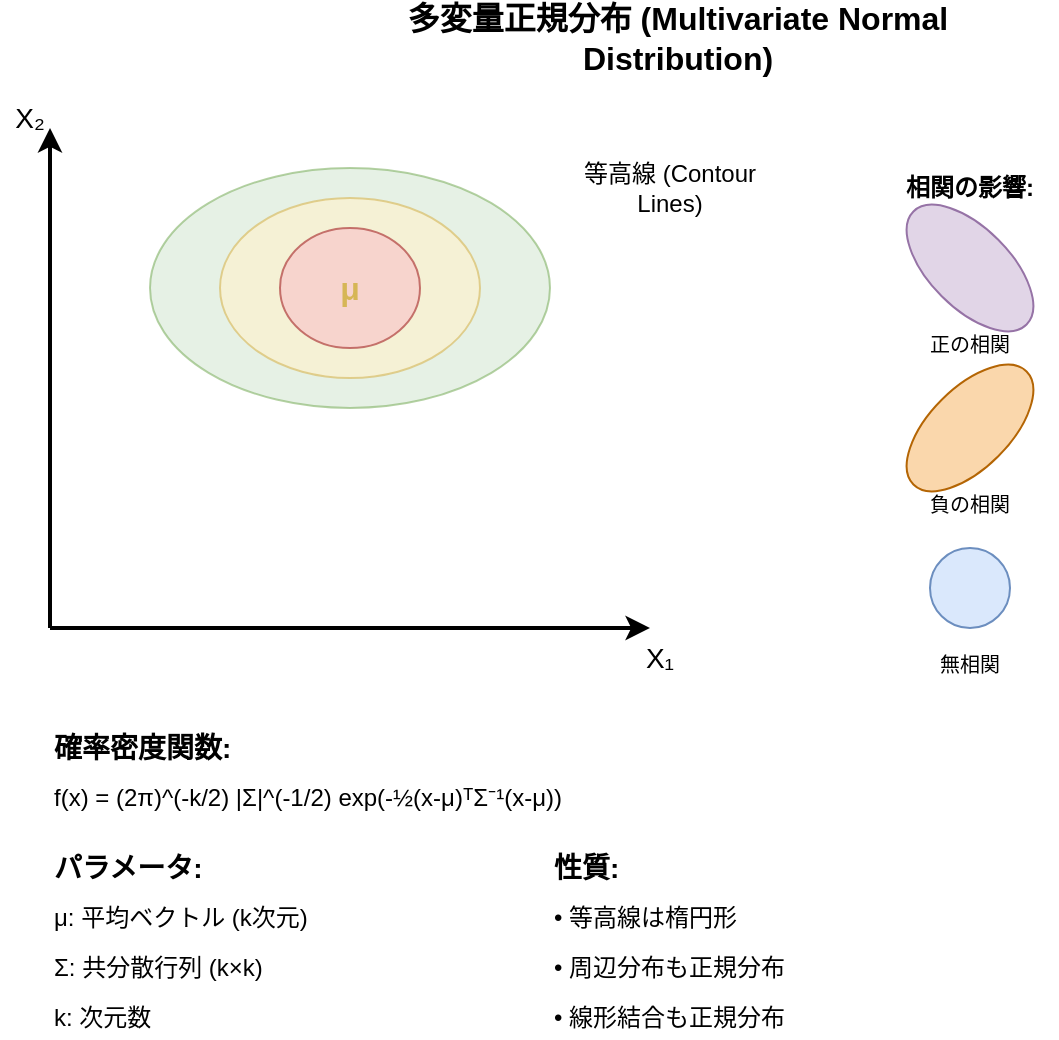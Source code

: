 <mxfile>
    <diagram id="MKOGhEaWKZBCcf9f1QEL" name="Page-1">
        <mxGraphModel dx="1422" dy="766" grid="1" gridSize="10" guides="1" tooltips="1" connect="1" arrows="1" fold="1" page="1" pageScale="1" pageWidth="827" pageHeight="1169" math="1" shadow="0">
            <root>
                <mxCell id="0"/>
                <mxCell id="1" parent="0"/>
                <!-- Title -->
                <mxCell id="2" value="多変量正規分布 (Multivariate Normal Distribution)" style="text;html=1;strokeColor=none;fillColor=none;align=center;verticalAlign=middle;whiteSpace=wrap;rounded=0;fontSize=16;fontStyle=1;" vertex="1" parent="1">
                    <mxGeometry x="263.5" y="40" width="300" height="30" as="geometry"/>
                </mxCell>
                
                <!-- 3D Surface -->
                <mxCell id="3" value="" style="ellipse;whiteSpace=wrap;html=1;aspect=fixed;fillColor=#d5e8d4;strokeColor=#82b366;opacity=60;" vertex="1" parent="1">
                    <mxGeometry x="150" y="120" width="200" height="120" as="geometry"/>
                </mxCell>
                
                <!-- Inner ellipse for contour -->
                <mxCell id="4" value="" style="ellipse;whiteSpace=wrap;html=1;aspect=fixed;fillColor=#fff2cc;strokeColor=#d6b656;opacity=60;" vertex="1" parent="1">
                    <mxGeometry x="185" y="135" width="130" height="90" as="geometry"/>
                </mxCell>
                
                <!-- Center ellipse -->
                <mxCell id="5" value="" style="ellipse;whiteSpace=wrap;html=1;aspect=fixed;fillColor=#f8cecc;strokeColor=#b85450;opacity=80;" vertex="1" parent="1">
                    <mxGeometry x="215" y="150" width="70" height="60" as="geometry"/>
                </mxCell>
                
                <!-- Axes -->
                <!-- X-axis -->
                <mxCell id="6" value="" style="endArrow=classic;html=1;rounded=0;strokeWidth=2;" edge="1" parent="1">
                    <mxGeometry width="50" height="50" relative="1" as="geometry">
                        <mxPoint x="100" y="350" as="sourcePoint"/>
                        <mxPoint x="400" y="350" as="targetPoint"/>
                    </mxGeometry>
                </mxCell>
                
                <!-- Y-axis -->
                <mxCell id="7" value="" style="endArrow=classic;html=1;rounded=0;strokeWidth=2;" edge="1" parent="1">
                    <mxGeometry width="50" height="50" relative="1" as="geometry">
                        <mxPoint x="100" y="350" as="sourcePoint"/>
                        <mxPoint x="100" y="100" as="targetPoint"/>
                    </mxGeometry>
                </mxCell>
                
                <!-- Axis labels -->
                <mxCell id="8" value="X₁" style="text;html=1;strokeColor=none;fillColor=none;align=center;verticalAlign=middle;whiteSpace=wrap;rounded=0;fontSize=14;" vertex="1" parent="1">
                    <mxGeometry x="390" y="355" width="30" height="20" as="geometry"/>
                </mxCell>
                
                <mxCell id="9" value="X₂" style="text;html=1;strokeColor=none;fillColor=none;align=center;verticalAlign=middle;whiteSpace=wrap;rounded=0;fontSize=14;" vertex="1" parent="1">
                    <mxGeometry x="75" y="85" width="30" height="20" as="geometry"/>
                </mxCell>
                
                <!-- Mean vector -->
                <mxCell id="10" value="μ" style="text;html=1;strokeColor=none;fillColor=none;align=center;verticalAlign=middle;whiteSpace=wrap;rounded=0;fontSize=16;fontStyle=1;fontColor=#d6b656;" vertex="1" parent="1">
                    <mxGeometry x="240" y="170" width="20" height="20" as="geometry"/>
                </mxCell>
                
                <!-- Contour lines label -->
                <mxCell id="11" value="等高線 (Contour Lines)" style="text;html=1;strokeColor=none;fillColor=none;align=center;verticalAlign=middle;whiteSpace=wrap;rounded=0;fontSize=12;" vertex="1" parent="1">
                    <mxGeometry x="350" y="120" width="120" height="20" as="geometry"/>
                </mxCell>
                
                <!-- Mathematical formula -->
                <mxCell id="12" value="確率密度関数:" style="text;html=1;strokeColor=none;fillColor=none;align=left;verticalAlign=middle;whiteSpace=wrap;rounded=0;fontSize=14;fontStyle=1;" vertex="1" parent="1">
                    <mxGeometry x="100" y="400" width="120" height="20" as="geometry"/>
                </mxCell>
                
                <mxCell id="13" value="f(x) = (2π)^(-k/2) |Σ|^(-1/2) exp(-½(x-μ)ᵀΣ⁻¹(x-μ))" style="text;html=1;strokeColor=none;fillColor=none;align=left;verticalAlign=middle;whiteSpace=wrap;rounded=0;fontSize=12;" vertex="1" parent="1">
                    <mxGeometry x="100" y="425" width="400" height="20" as="geometry"/>
                </mxCell>
                
                <!-- Parameters -->
                <mxCell id="14" value="パラメータ:" style="text;html=1;strokeColor=none;fillColor=none;align=left;verticalAlign=middle;whiteSpace=wrap;rounded=0;fontSize=14;fontStyle=1;" vertex="1" parent="1">
                    <mxGeometry x="100" y="460" width="80" height="20" as="geometry"/>
                </mxCell>
                
                <mxCell id="15" value="μ: 平均ベクトル (k次元)" style="text;html=1;strokeColor=none;fillColor=none;align=left;verticalAlign=middle;whiteSpace=wrap;rounded=0;fontSize=12;" vertex="1" parent="1">
                    <mxGeometry x="100" y="485" width="180" height="20" as="geometry"/>
                </mxCell>
                
                <mxCell id="16" value="Σ: 共分散行列 (k×k)" style="text;html=1;strokeColor=none;fillColor=none;align=left;verticalAlign=middle;whiteSpace=wrap;rounded=0;fontSize=12;" vertex="1" parent="1">
                    <mxGeometry x="100" y="510" width="150" height="20" as="geometry"/>
                </mxCell>
                
                <mxCell id="17" value="k: 次元数" style="text;html=1;strokeColor=none;fillColor=none;align=left;verticalAlign=middle;whiteSpace=wrap;rounded=0;fontSize=12;" vertex="1" parent="1">
                    <mxGeometry x="100" y="535" width="80" height="20" as="geometry"/>
                </mxCell>
                
                <!-- Properties -->
                <mxCell id="18" value="性質:" style="text;html=1;strokeColor=none;fillColor=none;align=left;verticalAlign=middle;whiteSpace=wrap;rounded=0;fontSize=14;fontStyle=1;" vertex="1" parent="1">
                    <mxGeometry x="350" y="460" width="50" height="20" as="geometry"/>
                </mxCell>
                
                <mxCell id="19" value="• 等高線は楕円形" style="text;html=1;strokeColor=none;fillColor=none;align=left;verticalAlign=middle;whiteSpace=wrap;rounded=0;fontSize=12;" vertex="1" parent="1">
                    <mxGeometry x="350" y="485" width="120" height="20" as="geometry"/>
                </mxCell>
                
                <mxCell id="20" value="• 周辺分布も正規分布" style="text;html=1;strokeColor=none;fillColor=none;align=left;verticalAlign=middle;whiteSpace=wrap;rounded=0;fontSize=12;" vertex="1" parent="1">
                    <mxGeometry x="350" y="510" width="150" height="20" as="geometry"/>
                </mxCell>
                
                <mxCell id="21" value="• 線形結合も正規分布" style="text;html=1;strokeColor=none;fillColor=none;align=left;verticalAlign=middle;whiteSpace=wrap;rounded=0;fontSize=12;" vertex="1" parent="1">
                    <mxGeometry x="350" y="535" width="150" height="20" as="geometry"/>
                </mxCell>
                
                <!-- Correlation illustration -->
                <mxCell id="22" value="相関の影響:" style="text;html=1;strokeColor=none;fillColor=none;align=center;verticalAlign=middle;whiteSpace=wrap;rounded=0;fontSize=12;fontStyle=1;" vertex="1" parent="1">
                    <mxGeometry x="520" y="120" width="80" height="20" as="geometry"/>
                </mxCell>
                
                <!-- Positive correlation -->
                <mxCell id="23" value="" style="ellipse;whiteSpace=wrap;html=1;fillColor=#e1d5e7;strokeColor=#9673a6;rotation=45;" vertex="1" parent="1">
                    <mxGeometry x="520" y="150" width="80" height="40" as="geometry"/>
                </mxCell>
                
                <mxCell id="24" value="正の相関" style="text;html=1;strokeColor=none;fillColor=none;align=center;verticalAlign=middle;whiteSpace=wrap;rounded=0;fontSize=10;" vertex="1" parent="1">
                    <mxGeometry x="525" y="200" width="70" height="15" as="geometry"/>
                </mxCell>
                
                <!-- Negative correlation -->
                <mxCell id="25" value="" style="ellipse;whiteSpace=wrap;html=1;fillColor=#fad7ac;strokeColor=#b46504;rotation=-45;" vertex="1" parent="1">
                    <mxGeometry x="520" y="230" width="80" height="40" as="geometry"/>
                </mxCell>
                
                <mxCell id="26" value="負の相関" style="text;html=1;strokeColor=none;fillColor=none;align=center;verticalAlign=middle;whiteSpace=wrap;rounded=0;fontSize=10;" vertex="1" parent="1">
                    <mxGeometry x="525" y="280" width="70" height="15" as="geometry"/>
                </mxCell>
                
                <!-- No correlation -->
                <mxCell id="27" value="" style="ellipse;whiteSpace=wrap;html=1;aspect=fixed;fillColor=#dae8fc;strokeColor=#6c8ebf;" vertex="1" parent="1">
                    <mxGeometry x="540" y="310" width="40" height="40" as="geometry"/>
                </mxCell>
                
                <mxCell id="28" value="無相関" style="text;html=1;strokeColor=none;fillColor=none;align=center;verticalAlign=middle;whiteSpace=wrap;rounded=0;fontSize=10;" vertex="1" parent="1">
                    <mxGeometry x="525" y="360" width="70" height="15" as="geometry"/>
                </mxCell>
            </root>
        </mxGraphModel>
    </diagram>
</mxfile>